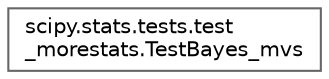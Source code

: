 digraph "Graphical Class Hierarchy"
{
 // LATEX_PDF_SIZE
  bgcolor="transparent";
  edge [fontname=Helvetica,fontsize=10,labelfontname=Helvetica,labelfontsize=10];
  node [fontname=Helvetica,fontsize=10,shape=box,height=0.2,width=0.4];
  rankdir="LR";
  Node0 [id="Node000000",label="scipy.stats.tests.test\l_morestats.TestBayes_mvs",height=0.2,width=0.4,color="grey40", fillcolor="white", style="filled",URL="$d6/de9/classscipy_1_1stats_1_1tests_1_1test__morestats_1_1TestBayes__mvs.html",tooltip=" "];
}
